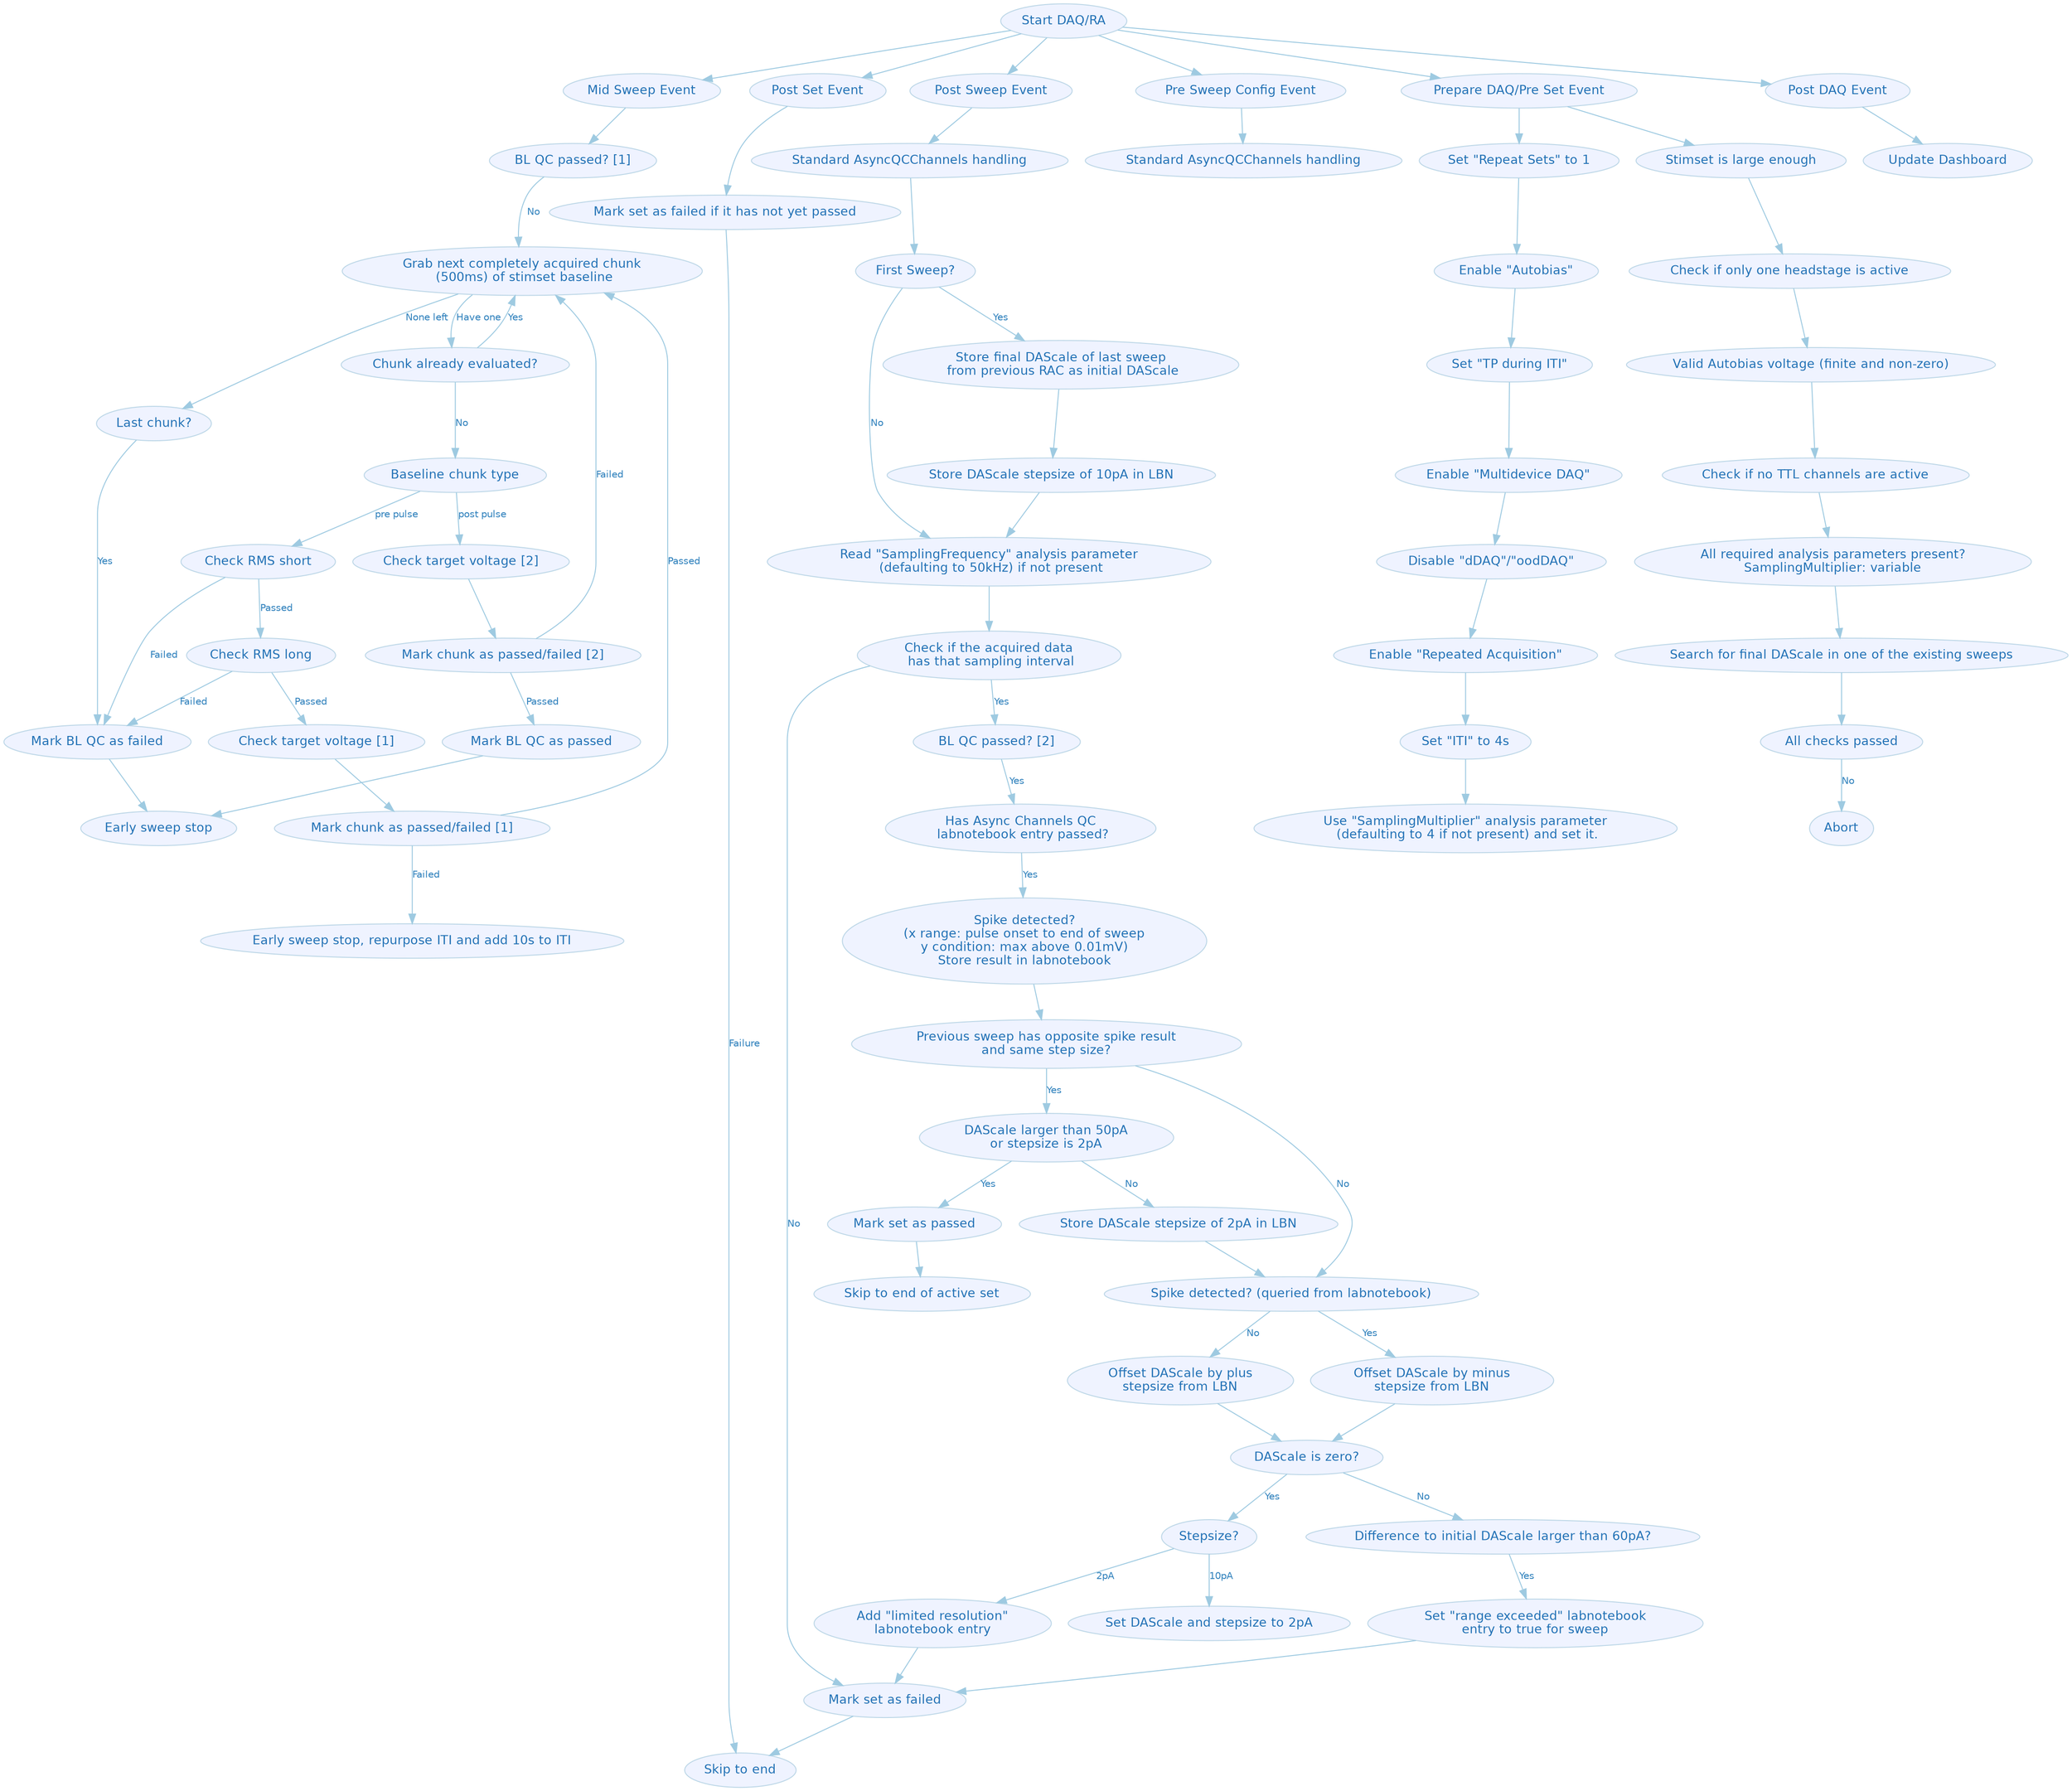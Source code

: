 digraph G {
	graph [center=true,
		color=white,
		compound=true,
		fontcolor=black,
		fontname=Helvetica,
		fontsize=14,
		penwidth=0.1,
		ratio="0,01"
	];
	node [color="#bdd7e7",
		fillcolor="#eff3ff",
		fontcolor="#2171b5",
		fontname=Helvetica,
		fontsize=13,
		label="\N",
		shape=ellipse,
		style=filled
	];
	edge [color="#9ecae1",
		fontcolor="#3182bd",
		fontname=Helvetica,
		fontsize=10,
		style=solid
	];
	"Start DAQ/RA" -> "Mid Sweep Event";
	"Start DAQ/RA" -> "Post Set Event";
	"Start DAQ/RA" -> "Post Sweep Event";
	"Start DAQ/RA" -> "Pre Sweep Config Event";
	"Start DAQ/RA" -> "Prepare DAQ/Pre Set Event";
	"Start DAQ/RA" -> "Post DAQ Event";
	"Mid Sweep Event" -> "BL QC passed? [1]";
	"Post Set Event" -> "Mark set as failed if it has not yet passed";
	n91	[URL="../_static/images/async-qc-channels.svg",
		label="Standard AsyncQCChannels handling",
		target=_graphviz];
	"Post Sweep Event" -> n91;
	n92	[URL="../_static/images/async-qc-channels.svg",
		label="Standard AsyncQCChannels handling",
		target=_graphviz];
	"Pre Sweep Config Event" -> n92;
	"Prepare DAQ/Pre Set Event" -> "Stimset is large enough";
	"Prepare DAQ/Pre Set Event" -> "Set \"Repeat Sets\" to 1";
	"Post DAQ Event" -> "Update Dashboard";
	"BL QC passed? [1]" -> "Grab next completely acquired chunk\n (500ms) of stimset baseline"	[label=No];
	"Mark set as failed if it has not yet passed" -> "Skip to end"	[label=Failure];
	n91 -> "First Sweep?";
	"First Sweep?" -> "Store final DAScale of last sweep\n from previous RAC as initial DAScale"	[label=Yes];
	n60	[label="Read \"SamplingFrequency\" analysis parameter\n (defaulting to 50kHz) if not present"];
	"First Sweep?" -> n60	[label=No];
	"Stimset is large enough" -> "Check if only one headstage is active";
	"Set \"Repeat Sets\" to 1" -> "Enable \"Autobias\"";
	"Grab next completely acquired chunk\n (500ms) of stimset baseline" -> "Chunk already evaluated?"	[label="Have one"];
	"Grab next completely acquired chunk\n (500ms) of stimset baseline" -> "Last chunk?"	[label="None left"];
	"Store final DAScale of last sweep\n from previous RAC as initial DAScale" -> "Store DAScale stepsize of 10pA in LBN";
	n61	[label="Check if the acquired data\n has that sampling interval"];
	n60 -> n61;
	"Check if only one headstage is active" -> "Valid Autobias voltage (finite and non-zero)";
	"Enable \"Autobias\"" -> "Set \"TP during ITI\"";
	"Chunk already evaluated?" -> "Grab next completely acquired chunk\n (500ms) of stimset baseline"	[label=Yes];
	"Chunk already evaluated?" -> "Baseline chunk type"	[label=No];
	"Last chunk?" -> "Mark BL QC as failed"	[label=Yes];
	"Store DAScale stepsize of 10pA in LBN" -> n60;
	n61 -> "BL QC passed? [2]"	[label=Yes];
	n61 -> "Mark set as failed"	[label=No];
	"Valid Autobias voltage (finite and non-zero)" -> "Check if no TTL channels are active";
	"Set \"TP during ITI\"" -> "Enable \"Multidevice DAQ\"";
	"Baseline chunk type" -> "Check RMS short"	[label="pre pulse"];
	"Baseline chunk type" -> "Check target voltage [2]"	[label="post pulse"];
	"Mark BL QC as failed" -> "Early sweep stop";
	n65	[label="Has Async Channels QC\n labnotebook entry passed?"];
	"BL QC passed? [2]" -> n65	[label=Yes];
	"Mark set as failed" -> "Skip to end";
	"Check if no TTL channels are active" -> "All required analysis parameters present?\nSamplingMultiplier: variable";
	"Enable \"Multidevice DAQ\"" -> "Disable \"dDAQ\"/\"oodDAQ\"";
	"Check RMS short" -> "Mark BL QC as failed"	[label=Failed];
	"Check RMS short" -> "Check RMS long"	[label=Passed];
	"Check target voltage [2]" -> "Mark chunk as passed/failed [2]";
	"Spike detected?\n(x range: pulse onset to end of sweep\ny condition: max above 0.01mV)\nStore result in labnotebook" -> "Previous sweep has opposite spike result\nand same step size?";
	"All required analysis parameters present?\nSamplingMultiplier: variable" -> "Search for final DAScale in one of the existing sweeps";
	"Disable \"dDAQ\"/\"oodDAQ\"" -> "Enable \"Repeated Acquisition\"";
	"Check RMS long" -> "Mark BL QC as failed"	[label=Failed];
	"Check RMS long" -> "Check target voltage [1]"	[label=Passed];
	"Mark chunk as passed/failed [2]" -> "Grab next completely acquired chunk\n (500ms) of stimset baseline"	[label=Failed];
	"Mark chunk as passed/failed [2]" -> "Mark BL QC as passed"	[label=Passed];
	"Previous sweep has opposite spike result\nand same step size?" -> "DAScale larger than 50pA\nor stepsize is 2pA"	[label=Yes];
	"Previous sweep has opposite spike result\nand same step size?" -> "Spike detected? (queried from labnotebook)"	[label=No];
	"Search for final DAScale in one of the existing sweeps" -> "All checks passed";
	"Enable \"Repeated Acquisition\"" -> "Set \"ITI\" to 4s";
	"Check target voltage [1]" -> "Mark chunk as passed/failed [1]";
	"Mark BL QC as passed" -> "Early sweep stop";
	"DAScale larger than 50pA\nor stepsize is 2pA" -> "Mark set as passed"	[label=Yes];
	"DAScale larger than 50pA\nor stepsize is 2pA" -> "Store DAScale stepsize of 2pA in LBN"	[label=No];
	"Spike detected? (queried from labnotebook)" -> "Offset DAScale by minus\nstepsize from LBN"	[label=Yes];
	"Spike detected? (queried from labnotebook)" -> "Offset DAScale by plus\nstepsize from LBN"	[label=No];
	"All checks passed" -> Abort	[label=No];
	n59	[label="Use \"SamplingMultiplier\" analysis parameter\n (defaulting to 4 if not present) and set it."];
	"Set \"ITI\" to 4s" -> n59;
	"Mark chunk as passed/failed [1]" -> "Grab next completely acquired chunk\n (500ms) of stimset baseline"	[label=Passed];
	"Mark chunk as passed/failed [1]" -> "Early sweep stop, repurpose ITI and add 10s to ITI"	[label=Failed];
	"Mark set as passed" -> "Skip to end of active set";
	"Store DAScale stepsize of 2pA in LBN" -> "Spike detected? (queried from labnotebook)";
	"Offset DAScale by minus\nstepsize from LBN" -> "DAScale is zero?";
	"Offset DAScale by plus\nstepsize from LBN" -> "DAScale is zero?";
	"DAScale is zero?" -> "Stepsize?"	[label=Yes];
	"DAScale is zero?" -> "Difference to initial DAScale larger than 60pA?"	[label=No];
	"Stepsize?" -> "Set DAScale and stepsize to 2pA"	[label="10pA"];
	"Stepsize?" -> "Add \"limited resolution\"\nlabnotebook entry"	[label="2pA"];
	"Difference to initial DAScale larger than 60pA?" -> "Set \"range exceeded\" labnotebook\nentry to true for sweep"	[label=Yes];
	"Add \"limited resolution\"\nlabnotebook entry" -> "Mark set as failed";
	"Set \"range exceeded\" labnotebook\nentry to true for sweep" -> "Mark set as failed";
	n65 -> "Spike detected?\n(x range: pulse onset to end of sweep\ny condition: max above 0.01mV)\nStore result in labnotebook"	[label=Yes];
}
